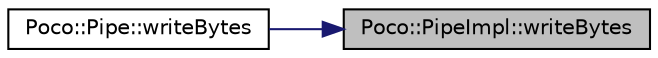 digraph "Poco::PipeImpl::writeBytes"
{
 // LATEX_PDF_SIZE
  edge [fontname="Helvetica",fontsize="10",labelfontname="Helvetica",labelfontsize="10"];
  node [fontname="Helvetica",fontsize="10",shape=record];
  rankdir="RL";
  Node1 [label="Poco::PipeImpl::writeBytes",height=0.2,width=0.4,color="black", fillcolor="grey75", style="filled", fontcolor="black",tooltip=" "];
  Node1 -> Node2 [dir="back",color="midnightblue",fontsize="10",style="solid",fontname="Helvetica"];
  Node2 [label="Poco::Pipe::writeBytes",height=0.2,width=0.4,color="black", fillcolor="white", style="filled",URL="$classPoco_1_1Pipe.html#a56b39715ddb14d885f4cc125c95d165a",tooltip="Releases the Pipe's PipeImpl and assigns another one."];
}
